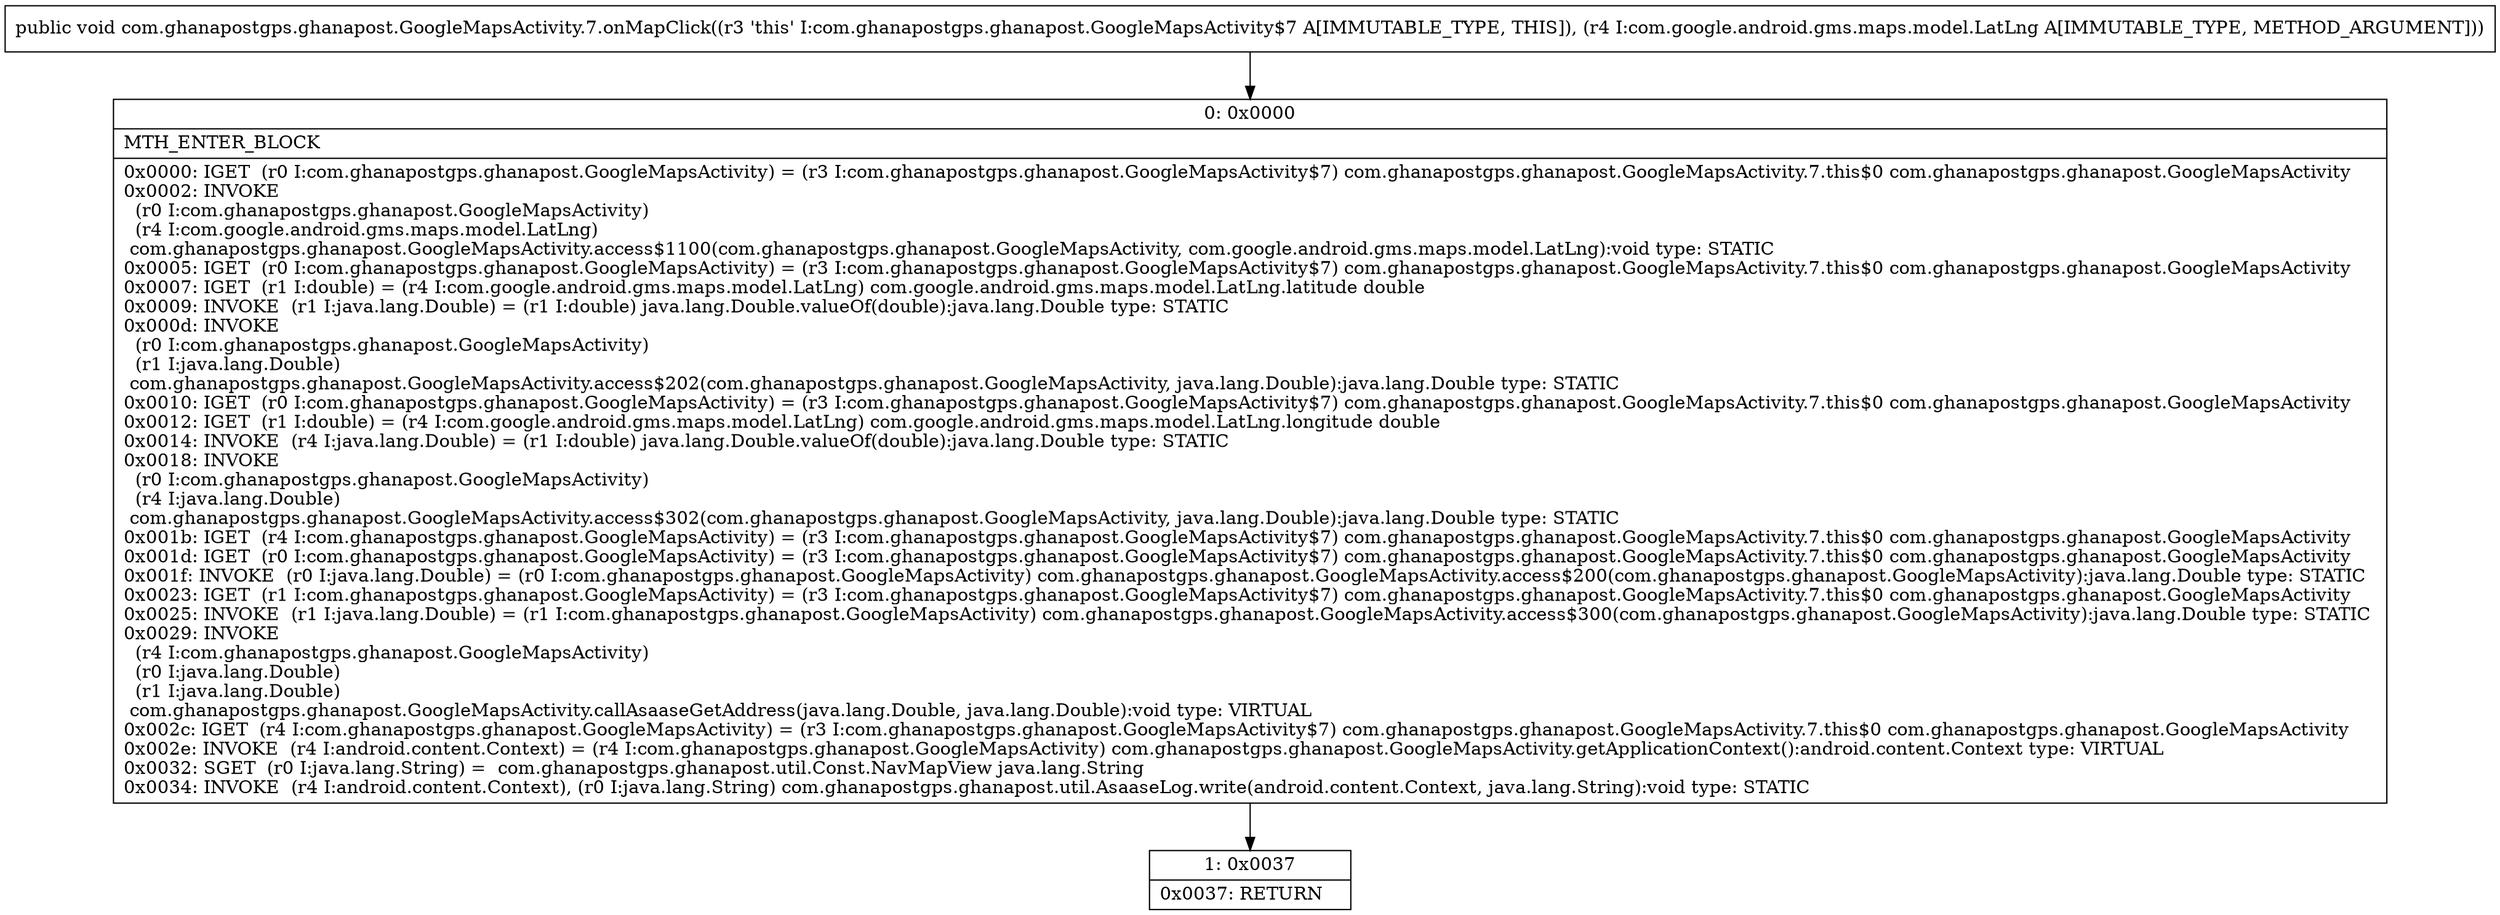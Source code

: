 digraph "CFG forcom.ghanapostgps.ghanapost.GoogleMapsActivity.7.onMapClick(Lcom\/google\/android\/gms\/maps\/model\/LatLng;)V" {
Node_0 [shape=record,label="{0\:\ 0x0000|MTH_ENTER_BLOCK\l|0x0000: IGET  (r0 I:com.ghanapostgps.ghanapost.GoogleMapsActivity) = (r3 I:com.ghanapostgps.ghanapost.GoogleMapsActivity$7) com.ghanapostgps.ghanapost.GoogleMapsActivity.7.this$0 com.ghanapostgps.ghanapost.GoogleMapsActivity \l0x0002: INVOKE  \l  (r0 I:com.ghanapostgps.ghanapost.GoogleMapsActivity)\l  (r4 I:com.google.android.gms.maps.model.LatLng)\l com.ghanapostgps.ghanapost.GoogleMapsActivity.access$1100(com.ghanapostgps.ghanapost.GoogleMapsActivity, com.google.android.gms.maps.model.LatLng):void type: STATIC \l0x0005: IGET  (r0 I:com.ghanapostgps.ghanapost.GoogleMapsActivity) = (r3 I:com.ghanapostgps.ghanapost.GoogleMapsActivity$7) com.ghanapostgps.ghanapost.GoogleMapsActivity.7.this$0 com.ghanapostgps.ghanapost.GoogleMapsActivity \l0x0007: IGET  (r1 I:double) = (r4 I:com.google.android.gms.maps.model.LatLng) com.google.android.gms.maps.model.LatLng.latitude double \l0x0009: INVOKE  (r1 I:java.lang.Double) = (r1 I:double) java.lang.Double.valueOf(double):java.lang.Double type: STATIC \l0x000d: INVOKE  \l  (r0 I:com.ghanapostgps.ghanapost.GoogleMapsActivity)\l  (r1 I:java.lang.Double)\l com.ghanapostgps.ghanapost.GoogleMapsActivity.access$202(com.ghanapostgps.ghanapost.GoogleMapsActivity, java.lang.Double):java.lang.Double type: STATIC \l0x0010: IGET  (r0 I:com.ghanapostgps.ghanapost.GoogleMapsActivity) = (r3 I:com.ghanapostgps.ghanapost.GoogleMapsActivity$7) com.ghanapostgps.ghanapost.GoogleMapsActivity.7.this$0 com.ghanapostgps.ghanapost.GoogleMapsActivity \l0x0012: IGET  (r1 I:double) = (r4 I:com.google.android.gms.maps.model.LatLng) com.google.android.gms.maps.model.LatLng.longitude double \l0x0014: INVOKE  (r4 I:java.lang.Double) = (r1 I:double) java.lang.Double.valueOf(double):java.lang.Double type: STATIC \l0x0018: INVOKE  \l  (r0 I:com.ghanapostgps.ghanapost.GoogleMapsActivity)\l  (r4 I:java.lang.Double)\l com.ghanapostgps.ghanapost.GoogleMapsActivity.access$302(com.ghanapostgps.ghanapost.GoogleMapsActivity, java.lang.Double):java.lang.Double type: STATIC \l0x001b: IGET  (r4 I:com.ghanapostgps.ghanapost.GoogleMapsActivity) = (r3 I:com.ghanapostgps.ghanapost.GoogleMapsActivity$7) com.ghanapostgps.ghanapost.GoogleMapsActivity.7.this$0 com.ghanapostgps.ghanapost.GoogleMapsActivity \l0x001d: IGET  (r0 I:com.ghanapostgps.ghanapost.GoogleMapsActivity) = (r3 I:com.ghanapostgps.ghanapost.GoogleMapsActivity$7) com.ghanapostgps.ghanapost.GoogleMapsActivity.7.this$0 com.ghanapostgps.ghanapost.GoogleMapsActivity \l0x001f: INVOKE  (r0 I:java.lang.Double) = (r0 I:com.ghanapostgps.ghanapost.GoogleMapsActivity) com.ghanapostgps.ghanapost.GoogleMapsActivity.access$200(com.ghanapostgps.ghanapost.GoogleMapsActivity):java.lang.Double type: STATIC \l0x0023: IGET  (r1 I:com.ghanapostgps.ghanapost.GoogleMapsActivity) = (r3 I:com.ghanapostgps.ghanapost.GoogleMapsActivity$7) com.ghanapostgps.ghanapost.GoogleMapsActivity.7.this$0 com.ghanapostgps.ghanapost.GoogleMapsActivity \l0x0025: INVOKE  (r1 I:java.lang.Double) = (r1 I:com.ghanapostgps.ghanapost.GoogleMapsActivity) com.ghanapostgps.ghanapost.GoogleMapsActivity.access$300(com.ghanapostgps.ghanapost.GoogleMapsActivity):java.lang.Double type: STATIC \l0x0029: INVOKE  \l  (r4 I:com.ghanapostgps.ghanapost.GoogleMapsActivity)\l  (r0 I:java.lang.Double)\l  (r1 I:java.lang.Double)\l com.ghanapostgps.ghanapost.GoogleMapsActivity.callAsaaseGetAddress(java.lang.Double, java.lang.Double):void type: VIRTUAL \l0x002c: IGET  (r4 I:com.ghanapostgps.ghanapost.GoogleMapsActivity) = (r3 I:com.ghanapostgps.ghanapost.GoogleMapsActivity$7) com.ghanapostgps.ghanapost.GoogleMapsActivity.7.this$0 com.ghanapostgps.ghanapost.GoogleMapsActivity \l0x002e: INVOKE  (r4 I:android.content.Context) = (r4 I:com.ghanapostgps.ghanapost.GoogleMapsActivity) com.ghanapostgps.ghanapost.GoogleMapsActivity.getApplicationContext():android.content.Context type: VIRTUAL \l0x0032: SGET  (r0 I:java.lang.String) =  com.ghanapostgps.ghanapost.util.Const.NavMapView java.lang.String \l0x0034: INVOKE  (r4 I:android.content.Context), (r0 I:java.lang.String) com.ghanapostgps.ghanapost.util.AsaaseLog.write(android.content.Context, java.lang.String):void type: STATIC \l}"];
Node_1 [shape=record,label="{1\:\ 0x0037|0x0037: RETURN   \l}"];
MethodNode[shape=record,label="{public void com.ghanapostgps.ghanapost.GoogleMapsActivity.7.onMapClick((r3 'this' I:com.ghanapostgps.ghanapost.GoogleMapsActivity$7 A[IMMUTABLE_TYPE, THIS]), (r4 I:com.google.android.gms.maps.model.LatLng A[IMMUTABLE_TYPE, METHOD_ARGUMENT])) }"];
MethodNode -> Node_0;
Node_0 -> Node_1;
}

